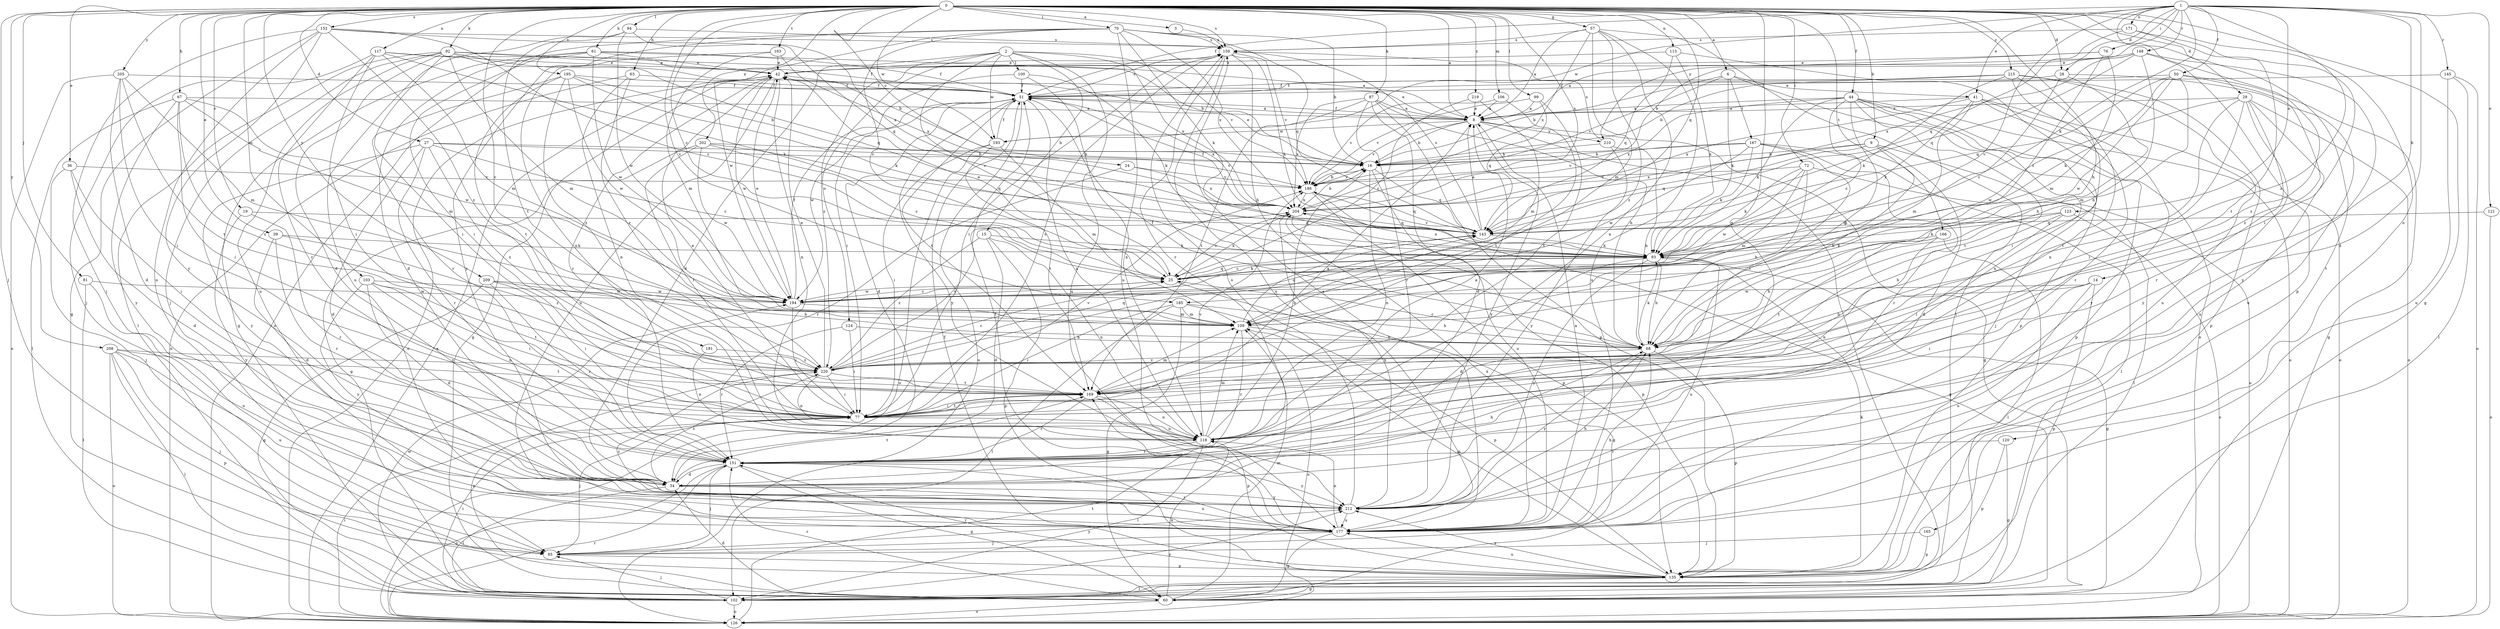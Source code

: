 strict digraph  {
0;
1;
2;
3;
6;
8;
9;
14;
15;
16;
19;
24;
25;
27;
28;
29;
34;
36;
39;
41;
42;
44;
50;
51;
57;
60;
61;
63;
67;
68;
70;
72;
76;
77;
81;
85;
87;
92;
93;
94;
99;
100;
102;
103;
106;
109;
113;
117;
118;
120;
121;
123;
124;
126;
135;
143;
145;
148;
151;
152;
159;
163;
165;
166;
167;
169;
171;
177;
181;
185;
186;
193;
194;
195;
202;
204;
205;
208;
209;
210;
212;
215;
219;
220;
0 -> 3  [label=a];
0 -> 6  [label=a];
0 -> 8  [label=a];
0 -> 9  [label=b];
0 -> 19  [label=c];
0 -> 24  [label=c];
0 -> 25  [label=c];
0 -> 27  [label=d];
0 -> 28  [label=d];
0 -> 36  [label=e];
0 -> 39  [label=e];
0 -> 44  [label=f];
0 -> 57  [label=g];
0 -> 60  [label=g];
0 -> 61  [label=h];
0 -> 63  [label=h];
0 -> 67  [label=h];
0 -> 68  [label=h];
0 -> 70  [label=i];
0 -> 72  [label=i];
0 -> 81  [label=j];
0 -> 85  [label=j];
0 -> 87  [label=k];
0 -> 92  [label=k];
0 -> 94  [label=l];
0 -> 99  [label=l];
0 -> 103  [label=m];
0 -> 106  [label=m];
0 -> 113  [label=n];
0 -> 117  [label=n];
0 -> 118  [label=n];
0 -> 120  [label=o];
0 -> 135  [label=p];
0 -> 143  [label=q];
0 -> 152  [label=s];
0 -> 159  [label=s];
0 -> 163  [label=t];
0 -> 165  [label=t];
0 -> 166  [label=t];
0 -> 181  [label=v];
0 -> 185  [label=v];
0 -> 193  [label=w];
0 -> 195  [label=x];
0 -> 202  [label=x];
0 -> 204  [label=x];
0 -> 205  [label=y];
0 -> 208  [label=y];
0 -> 209  [label=y];
0 -> 215  [label=z];
0 -> 219  [label=z];
1 -> 14  [label=b];
1 -> 28  [label=d];
1 -> 29  [label=d];
1 -> 34  [label=d];
1 -> 41  [label=e];
1 -> 50  [label=f];
1 -> 51  [label=f];
1 -> 76  [label=i];
1 -> 93  [label=k];
1 -> 121  [label=o];
1 -> 123  [label=o];
1 -> 145  [label=r];
1 -> 148  [label=r];
1 -> 171  [label=u];
1 -> 185  [label=v];
1 -> 193  [label=w];
1 -> 210  [label=y];
1 -> 220  [label=z];
2 -> 15  [label=b];
2 -> 25  [label=c];
2 -> 34  [label=d];
2 -> 100  [label=l];
2 -> 124  [label=o];
2 -> 177  [label=u];
2 -> 186  [label=v];
2 -> 193  [label=w];
2 -> 204  [label=x];
2 -> 220  [label=z];
3 -> 159  [label=s];
6 -> 16  [label=b];
6 -> 41  [label=e];
6 -> 93  [label=k];
6 -> 135  [label=p];
6 -> 167  [label=t];
6 -> 186  [label=v];
8 -> 16  [label=b];
8 -> 42  [label=e];
8 -> 51  [label=f];
8 -> 60  [label=g];
8 -> 102  [label=l];
8 -> 186  [label=v];
8 -> 193  [label=w];
8 -> 210  [label=y];
8 -> 212  [label=y];
9 -> 16  [label=b];
9 -> 34  [label=d];
9 -> 68  [label=h];
9 -> 126  [label=o];
9 -> 143  [label=q];
9 -> 204  [label=x];
14 -> 68  [label=h];
14 -> 77  [label=i];
14 -> 135  [label=p];
14 -> 177  [label=u];
14 -> 194  [label=w];
15 -> 34  [label=d];
15 -> 93  [label=k];
15 -> 118  [label=n];
15 -> 135  [label=p];
15 -> 220  [label=z];
16 -> 42  [label=e];
16 -> 118  [label=n];
16 -> 143  [label=q];
16 -> 177  [label=u];
16 -> 186  [label=v];
19 -> 143  [label=q];
19 -> 151  [label=r];
19 -> 212  [label=y];
24 -> 151  [label=r];
24 -> 186  [label=v];
24 -> 204  [label=x];
25 -> 42  [label=e];
25 -> 60  [label=g];
25 -> 93  [label=k];
25 -> 194  [label=w];
25 -> 204  [label=x];
27 -> 16  [label=b];
27 -> 25  [label=c];
27 -> 34  [label=d];
27 -> 151  [label=r];
27 -> 186  [label=v];
27 -> 212  [label=y];
27 -> 220  [label=z];
28 -> 25  [label=c];
28 -> 51  [label=f];
28 -> 68  [label=h];
28 -> 177  [label=u];
29 -> 8  [label=a];
29 -> 77  [label=i];
29 -> 126  [label=o];
29 -> 151  [label=r];
29 -> 169  [label=t];
29 -> 177  [label=u];
29 -> 194  [label=w];
29 -> 212  [label=y];
34 -> 68  [label=h];
34 -> 102  [label=l];
34 -> 169  [label=t];
34 -> 177  [label=u];
34 -> 212  [label=y];
34 -> 220  [label=z];
36 -> 34  [label=d];
36 -> 77  [label=i];
36 -> 85  [label=j];
36 -> 186  [label=v];
39 -> 34  [label=d];
39 -> 93  [label=k];
39 -> 151  [label=r];
39 -> 220  [label=z];
41 -> 8  [label=a];
41 -> 93  [label=k];
41 -> 109  [label=m];
41 -> 126  [label=o];
41 -> 151  [label=r];
41 -> 204  [label=x];
41 -> 212  [label=y];
42 -> 51  [label=f];
42 -> 60  [label=g];
42 -> 118  [label=n];
42 -> 126  [label=o];
42 -> 151  [label=r];
42 -> 177  [label=u];
42 -> 194  [label=w];
44 -> 8  [label=a];
44 -> 25  [label=c];
44 -> 68  [label=h];
44 -> 85  [label=j];
44 -> 93  [label=k];
44 -> 118  [label=n];
44 -> 126  [label=o];
44 -> 135  [label=p];
44 -> 169  [label=t];
44 -> 204  [label=x];
50 -> 51  [label=f];
50 -> 60  [label=g];
50 -> 93  [label=k];
50 -> 109  [label=m];
50 -> 143  [label=q];
50 -> 194  [label=w];
50 -> 220  [label=z];
51 -> 8  [label=a];
51 -> 34  [label=d];
51 -> 118  [label=n];
51 -> 126  [label=o];
51 -> 159  [label=s];
51 -> 169  [label=t];
51 -> 194  [label=w];
51 -> 204  [label=x];
51 -> 212  [label=y];
57 -> 8  [label=a];
57 -> 102  [label=l];
57 -> 109  [label=m];
57 -> 118  [label=n];
57 -> 159  [label=s];
57 -> 177  [label=u];
57 -> 204  [label=x];
57 -> 220  [label=z];
60 -> 34  [label=d];
60 -> 109  [label=m];
60 -> 118  [label=n];
60 -> 126  [label=o];
60 -> 151  [label=r];
60 -> 220  [label=z];
61 -> 16  [label=b];
61 -> 34  [label=d];
61 -> 42  [label=e];
61 -> 51  [label=f];
61 -> 60  [label=g];
61 -> 77  [label=i];
61 -> 194  [label=w];
63 -> 51  [label=f];
63 -> 118  [label=n];
63 -> 126  [label=o];
63 -> 220  [label=z];
67 -> 8  [label=a];
67 -> 77  [label=i];
67 -> 102  [label=l];
67 -> 109  [label=m];
67 -> 194  [label=w];
67 -> 212  [label=y];
67 -> 220  [label=z];
68 -> 25  [label=c];
68 -> 51  [label=f];
68 -> 93  [label=k];
68 -> 135  [label=p];
68 -> 212  [label=y];
68 -> 220  [label=z];
70 -> 16  [label=b];
70 -> 25  [label=c];
70 -> 93  [label=k];
70 -> 126  [label=o];
70 -> 143  [label=q];
70 -> 159  [label=s];
70 -> 177  [label=u];
70 -> 194  [label=w];
70 -> 204  [label=x];
70 -> 212  [label=y];
72 -> 68  [label=h];
72 -> 93  [label=k];
72 -> 102  [label=l];
72 -> 109  [label=m];
72 -> 186  [label=v];
72 -> 194  [label=w];
76 -> 8  [label=a];
76 -> 25  [label=c];
76 -> 42  [label=e];
76 -> 109  [label=m];
77 -> 8  [label=a];
77 -> 42  [label=e];
77 -> 85  [label=j];
77 -> 118  [label=n];
77 -> 159  [label=s];
77 -> 169  [label=t];
77 -> 186  [label=v];
81 -> 102  [label=l];
81 -> 177  [label=u];
81 -> 194  [label=w];
85 -> 135  [label=p];
85 -> 212  [label=y];
87 -> 8  [label=a];
87 -> 34  [label=d];
87 -> 68  [label=h];
87 -> 135  [label=p];
87 -> 151  [label=r];
87 -> 169  [label=t];
87 -> 204  [label=x];
92 -> 8  [label=a];
92 -> 16  [label=b];
92 -> 34  [label=d];
92 -> 42  [label=e];
92 -> 77  [label=i];
92 -> 85  [label=j];
92 -> 102  [label=l];
92 -> 109  [label=m];
92 -> 143  [label=q];
92 -> 177  [label=u];
93 -> 25  [label=c];
93 -> 34  [label=d];
93 -> 60  [label=g];
93 -> 68  [label=h];
93 -> 177  [label=u];
93 -> 186  [label=v];
93 -> 204  [label=x];
93 -> 212  [label=y];
94 -> 159  [label=s];
94 -> 169  [label=t];
94 -> 177  [label=u];
94 -> 194  [label=w];
94 -> 204  [label=x];
99 -> 8  [label=a];
99 -> 143  [label=q];
99 -> 169  [label=t];
99 -> 186  [label=v];
100 -> 51  [label=f];
100 -> 77  [label=i];
100 -> 93  [label=k];
100 -> 118  [label=n];
102 -> 77  [label=i];
102 -> 85  [label=j];
102 -> 126  [label=o];
102 -> 194  [label=w];
102 -> 212  [label=y];
103 -> 34  [label=d];
103 -> 77  [label=i];
103 -> 118  [label=n];
103 -> 169  [label=t];
103 -> 194  [label=w];
103 -> 212  [label=y];
106 -> 8  [label=a];
106 -> 169  [label=t];
106 -> 186  [label=v];
109 -> 68  [label=h];
109 -> 126  [label=o];
109 -> 143  [label=q];
109 -> 151  [label=r];
113 -> 42  [label=e];
113 -> 93  [label=k];
113 -> 126  [label=o];
113 -> 143  [label=q];
117 -> 42  [label=e];
117 -> 51  [label=f];
117 -> 77  [label=i];
117 -> 85  [label=j];
117 -> 93  [label=k];
117 -> 109  [label=m];
117 -> 151  [label=r];
118 -> 8  [label=a];
118 -> 16  [label=b];
118 -> 102  [label=l];
118 -> 109  [label=m];
118 -> 151  [label=r];
118 -> 186  [label=v];
120 -> 60  [label=g];
120 -> 135  [label=p];
120 -> 151  [label=r];
121 -> 126  [label=o];
121 -> 143  [label=q];
123 -> 68  [label=h];
123 -> 77  [label=i];
123 -> 93  [label=k];
123 -> 126  [label=o];
123 -> 143  [label=q];
124 -> 68  [label=h];
124 -> 77  [label=i];
124 -> 151  [label=r];
126 -> 42  [label=e];
126 -> 77  [label=i];
126 -> 151  [label=r];
126 -> 169  [label=t];
135 -> 51  [label=f];
135 -> 60  [label=g];
135 -> 93  [label=k];
135 -> 102  [label=l];
135 -> 109  [label=m];
135 -> 151  [label=r];
135 -> 177  [label=u];
135 -> 212  [label=y];
143 -> 8  [label=a];
143 -> 93  [label=k];
143 -> 159  [label=s];
145 -> 51  [label=f];
145 -> 102  [label=l];
145 -> 126  [label=o];
145 -> 177  [label=u];
148 -> 16  [label=b];
148 -> 42  [label=e];
148 -> 68  [label=h];
148 -> 143  [label=q];
148 -> 204  [label=x];
148 -> 212  [label=y];
148 -> 220  [label=z];
151 -> 34  [label=d];
151 -> 60  [label=g];
151 -> 85  [label=j];
151 -> 126  [label=o];
151 -> 212  [label=y];
152 -> 25  [label=c];
152 -> 60  [label=g];
152 -> 85  [label=j];
152 -> 143  [label=q];
152 -> 159  [label=s];
152 -> 177  [label=u];
152 -> 212  [label=y];
152 -> 220  [label=z];
159 -> 42  [label=e];
159 -> 68  [label=h];
159 -> 77  [label=i];
159 -> 93  [label=k];
159 -> 151  [label=r];
159 -> 177  [label=u];
159 -> 186  [label=v];
163 -> 42  [label=e];
163 -> 109  [label=m];
163 -> 118  [label=n];
163 -> 204  [label=x];
165 -> 85  [label=j];
165 -> 135  [label=p];
166 -> 68  [label=h];
166 -> 93  [label=k];
166 -> 102  [label=l];
166 -> 118  [label=n];
166 -> 169  [label=t];
167 -> 16  [label=b];
167 -> 93  [label=k];
167 -> 102  [label=l];
167 -> 151  [label=r];
167 -> 169  [label=t];
167 -> 186  [label=v];
167 -> 194  [label=w];
169 -> 77  [label=i];
169 -> 109  [label=m];
169 -> 118  [label=n];
169 -> 135  [label=p];
169 -> 151  [label=r];
171 -> 77  [label=i];
171 -> 143  [label=q];
171 -> 159  [label=s];
171 -> 169  [label=t];
177 -> 8  [label=a];
177 -> 51  [label=f];
177 -> 60  [label=g];
177 -> 68  [label=h];
177 -> 85  [label=j];
177 -> 118  [label=n];
177 -> 151  [label=r];
177 -> 159  [label=s];
177 -> 204  [label=x];
177 -> 220  [label=z];
181 -> 118  [label=n];
181 -> 220  [label=z];
185 -> 60  [label=g];
185 -> 68  [label=h];
185 -> 77  [label=i];
185 -> 102  [label=l];
185 -> 109  [label=m];
185 -> 135  [label=p];
186 -> 16  [label=b];
186 -> 60  [label=g];
186 -> 135  [label=p];
186 -> 143  [label=q];
186 -> 204  [label=x];
193 -> 51  [label=f];
193 -> 77  [label=i];
193 -> 109  [label=m];
193 -> 126  [label=o];
193 -> 169  [label=t];
194 -> 25  [label=c];
194 -> 42  [label=e];
194 -> 51  [label=f];
194 -> 77  [label=i];
194 -> 109  [label=m];
194 -> 143  [label=q];
195 -> 16  [label=b];
195 -> 51  [label=f];
195 -> 93  [label=k];
195 -> 151  [label=r];
195 -> 169  [label=t];
195 -> 194  [label=w];
195 -> 220  [label=z];
202 -> 16  [label=b];
202 -> 25  [label=c];
202 -> 60  [label=g];
202 -> 77  [label=i];
202 -> 143  [label=q];
202 -> 194  [label=w];
204 -> 16  [label=b];
204 -> 25  [label=c];
204 -> 51  [label=f];
204 -> 135  [label=p];
204 -> 143  [label=q];
205 -> 34  [label=d];
205 -> 51  [label=f];
205 -> 77  [label=i];
205 -> 109  [label=m];
205 -> 126  [label=o];
205 -> 169  [label=t];
208 -> 85  [label=j];
208 -> 102  [label=l];
208 -> 126  [label=o];
208 -> 135  [label=p];
208 -> 169  [label=t];
208 -> 177  [label=u];
208 -> 220  [label=z];
209 -> 60  [label=g];
209 -> 68  [label=h];
209 -> 77  [label=i];
209 -> 151  [label=r];
209 -> 194  [label=w];
210 -> 16  [label=b];
210 -> 68  [label=h];
210 -> 159  [label=s];
210 -> 212  [label=y];
212 -> 68  [label=h];
212 -> 159  [label=s];
212 -> 177  [label=u];
212 -> 204  [label=x];
215 -> 16  [label=b];
215 -> 51  [label=f];
215 -> 77  [label=i];
215 -> 93  [label=k];
215 -> 118  [label=n];
215 -> 135  [label=p];
215 -> 177  [label=u];
219 -> 8  [label=a];
219 -> 25  [label=c];
219 -> 109  [label=m];
220 -> 25  [label=c];
220 -> 42  [label=e];
220 -> 77  [label=i];
220 -> 118  [label=n];
220 -> 143  [label=q];
220 -> 169  [label=t];
220 -> 204  [label=x];
}
